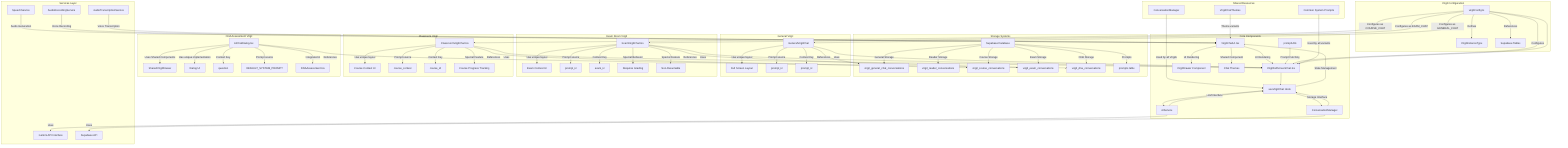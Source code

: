 graph TB
      subgraph "Core Components"
          VC[VirgilChatUI.tsx] -- "UI Rendering" --> VFS[VirgilFullScreenChat.tsx]
          VC -- "UI Rendering" --> VD[VirgilDrawer Component]
          UVC[useVirgilChat Hook] -- "State Management" --> VC
          CM[ConversationManager] -- "Storage Interface" --> UVC
          AIS[AIService] -- "LLM Interface" --> UVC
          PT[promptUtils] -- "Prompt Fetching" --> VFS
          VC -- "Shared Component" --> CT[Chat Themes]
      end

      subgraph "Virgil Configuration"
          VCONF[virgilConfig.ts] -- "Defines" --> VTYPE[VirgilInstanceType]
          VCONF -- "References" --> TABLES[Supabase Tables]
          VCONF -- "Configures" --> VFS
      end

      subgraph "Storage Systems"
          DSB["Supabase Database"]
          DSB -- "General Storage" --> T1["virgil_general_chat_conversations"]
          DSB -- "Reader Storage" --> T2["virgil_reader_conversations"]
          DSB -- "Course Storage" --> T3["virgil_course_conversations"]
          DSB -- "Exam Storage" --> T4["virgil_exam_conversations"]
          DSB -- "DNA Storage" --> T5["virgil_dna_conversations"]
          DSB -- "Prompts" --> PT1["prompts table"]
      end

      subgraph "General Virgil"
          GV[GeneralVirgilChat]
          VCONF -- "Configures as GENERAL_CHAT" --> GV
          GV -- "Uses" --> VFS
          GV -- "References" --> T1
          GV -- "Has unique layout" --> GVUI[Full Screen Layout]
          GV -- "Prompt source" --> PGSRC["prompt_id"]
          GV -- "Context Key" --> GVKEY["prompt_id"]
      end

      subgraph "Exam Room Virgil"
          EV[ExamVirgilChat.tsx]
          VCONF -- "Configures as EXAM_CHAT" --> EV
          EV -- "Uses" --> VFS
          EV -- "References" --> T4
          EV -- "Has unique layout" --> EVUI[Exam Context UI]
          EV -- "Prompt source" --> EVSRC["prompt_id"]
          EV -- "Context Key" --> EVKEY["exam_id"]
          EV -- "Special Behavior" --> EVGRAD["Requires Grading"]
          EV -- "Special Feature" --> EVNRS["Non-Resumable"]
      end

      subgraph "Classroom Virgil"
          CV[ClassroomVirgilChat.tsx]
          VCONF -- "Configures as COURSE_CHAT" --> CV
          CV -- "Uses" --> VFS
          CV -- "References" --> T3
          CV -- "Has unique layout" --> CVUI[Course Context UI]
          CV -- "Prompt source" --> CVSRC["course_context"]
          CV -- "Context Key" --> CVKEY["course_id"]
          CV -- "Special Feature" --> CVPROG["Course Progress Tracking"]
      end

      subgraph "DNA Assessment Virgil"
          DV[AIChatDialog.tsx]
          DV -- "Uses Shared Components" --> SDV[SharedVirgilDrawer]
          DV -- "Has unique implementation" --> DVUI[Dialog UI]
          DV -- "References" --> T5
          DV -- "Context Key" --> DVKEY["question"]
          DV -- "Prompt source" --> DVSRC["DEFAULT_SYSTEM_PROMPT"]
          DV -- "Integrated in" --> DNAUI[DNAAssessment.tsx]
      end

      subgraph "Services Layer"
          AIS -- "Uses" --> AIAPI["Gemini API Interface"]
          CM -- "Uses" --> SBAPI["Supabase API"]
          SPS[SpeechService] -- "Audio Generation" --> VC
          ARS[AudioRecordingService] -- "Voice Recording" --> VC
          ATS[AudioTranscriptionService] -- "Voice Transcription" --> VC
      end

      subgraph "Shared Resources"
          CR[ConversationManager] -- "Used by all Virgils" --> UVC
          TH[VirgilChatThemes] -- "Theme variants" --> VC
          PROMPT[Common System Prompts] -- "Used by all variants" --> VFS
      end

      %% Connections between components
      UVC --> CM
      UVC --> AIS
      VFS --> UVC
      VCONF --> VFS